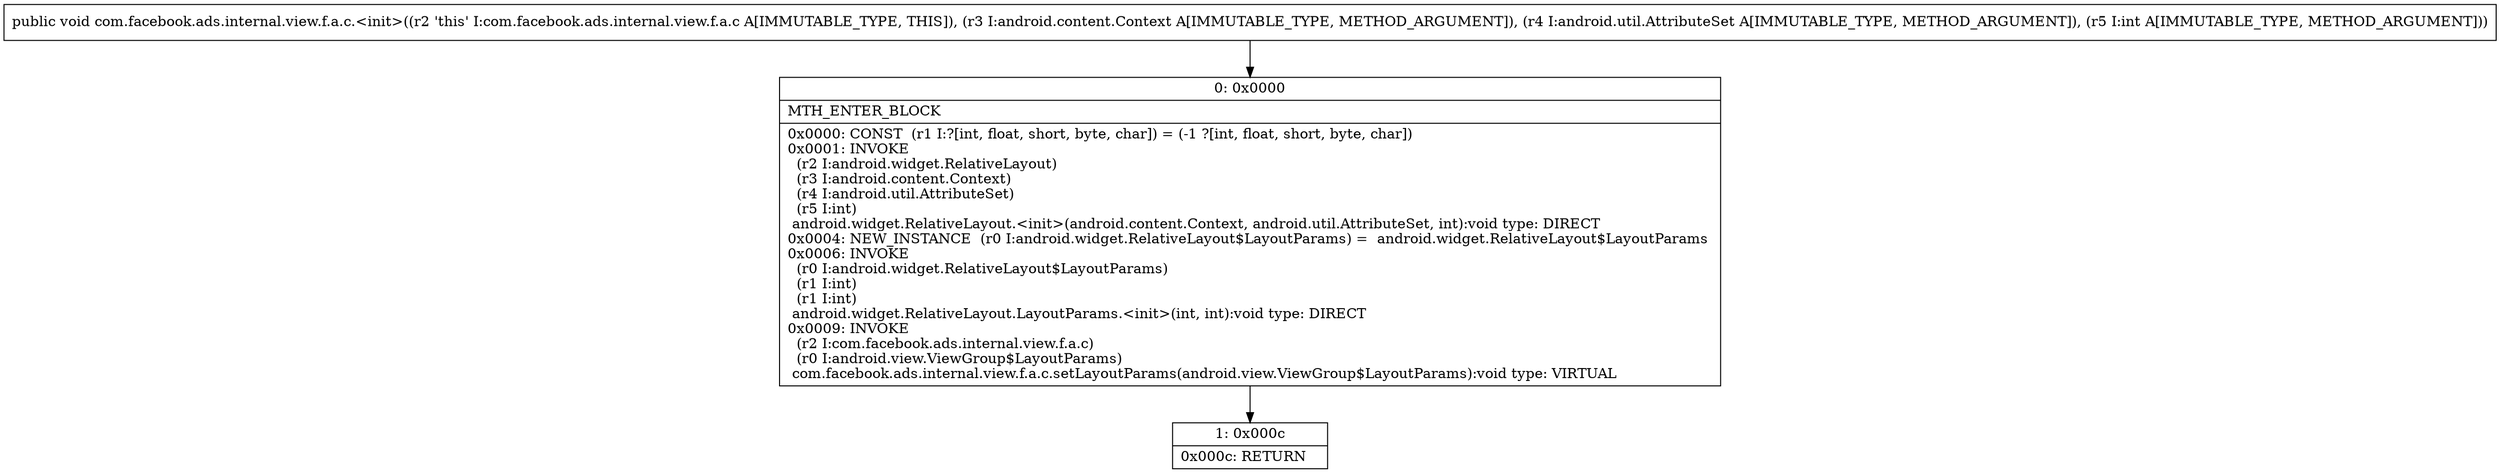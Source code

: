 digraph "CFG forcom.facebook.ads.internal.view.f.a.c.\<init\>(Landroid\/content\/Context;Landroid\/util\/AttributeSet;I)V" {
Node_0 [shape=record,label="{0\:\ 0x0000|MTH_ENTER_BLOCK\l|0x0000: CONST  (r1 I:?[int, float, short, byte, char]) = (\-1 ?[int, float, short, byte, char]) \l0x0001: INVOKE  \l  (r2 I:android.widget.RelativeLayout)\l  (r3 I:android.content.Context)\l  (r4 I:android.util.AttributeSet)\l  (r5 I:int)\l android.widget.RelativeLayout.\<init\>(android.content.Context, android.util.AttributeSet, int):void type: DIRECT \l0x0004: NEW_INSTANCE  (r0 I:android.widget.RelativeLayout$LayoutParams) =  android.widget.RelativeLayout$LayoutParams \l0x0006: INVOKE  \l  (r0 I:android.widget.RelativeLayout$LayoutParams)\l  (r1 I:int)\l  (r1 I:int)\l android.widget.RelativeLayout.LayoutParams.\<init\>(int, int):void type: DIRECT \l0x0009: INVOKE  \l  (r2 I:com.facebook.ads.internal.view.f.a.c)\l  (r0 I:android.view.ViewGroup$LayoutParams)\l com.facebook.ads.internal.view.f.a.c.setLayoutParams(android.view.ViewGroup$LayoutParams):void type: VIRTUAL \l}"];
Node_1 [shape=record,label="{1\:\ 0x000c|0x000c: RETURN   \l}"];
MethodNode[shape=record,label="{public void com.facebook.ads.internal.view.f.a.c.\<init\>((r2 'this' I:com.facebook.ads.internal.view.f.a.c A[IMMUTABLE_TYPE, THIS]), (r3 I:android.content.Context A[IMMUTABLE_TYPE, METHOD_ARGUMENT]), (r4 I:android.util.AttributeSet A[IMMUTABLE_TYPE, METHOD_ARGUMENT]), (r5 I:int A[IMMUTABLE_TYPE, METHOD_ARGUMENT])) }"];
MethodNode -> Node_0;
Node_0 -> Node_1;
}

